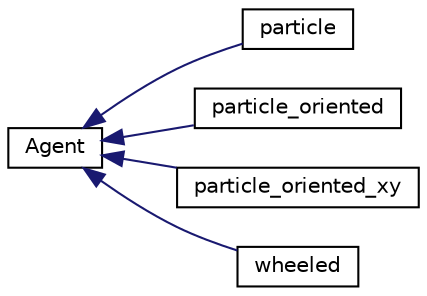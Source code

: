 digraph "Graphical Class Hierarchy"
{
 // LATEX_PDF_SIZE
  edge [fontname="Helvetica",fontsize="10",labelfontname="Helvetica",labelfontsize="10"];
  node [fontname="Helvetica",fontsize="10",shape=record];
  rankdir="LR";
  Node0 [label="Agent",height=0.2,width=0.4,color="black", fillcolor="white", style="filled",URL="$classAgent.html",tooltip=" "];
  Node0 -> Node1 [dir="back",color="midnightblue",fontsize="10",style="solid",fontname="Helvetica"];
  Node1 [label="particle",height=0.2,width=0.4,color="black", fillcolor="white", style="filled",URL="$classparticle.html",tooltip=" "];
  Node0 -> Node2 [dir="back",color="midnightblue",fontsize="10",style="solid",fontname="Helvetica"];
  Node2 [label="particle_oriented",height=0.2,width=0.4,color="black", fillcolor="white", style="filled",URL="$classparticle__oriented.html",tooltip=" "];
  Node0 -> Node3 [dir="back",color="midnightblue",fontsize="10",style="solid",fontname="Helvetica"];
  Node3 [label="particle_oriented_xy",height=0.2,width=0.4,color="black", fillcolor="white", style="filled",URL="$classparticle__oriented__xy.html",tooltip=" "];
  Node0 -> Node4 [dir="back",color="midnightblue",fontsize="10",style="solid",fontname="Helvetica"];
  Node4 [label="wheeled",height=0.2,width=0.4,color="black", fillcolor="white", style="filled",URL="$classwheeled.html",tooltip=" "];
}
